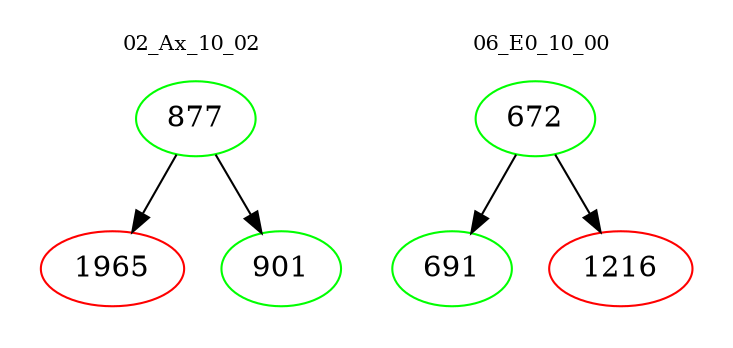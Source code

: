 digraph{
subgraph cluster_0 {
color = white
label = "02_Ax_10_02";
fontsize=10;
T0_877 [label="877", color="green"]
T0_877 -> T0_1965 [color="black"]
T0_1965 [label="1965", color="red"]
T0_877 -> T0_901 [color="black"]
T0_901 [label="901", color="green"]
}
subgraph cluster_1 {
color = white
label = "06_E0_10_00";
fontsize=10;
T1_672 [label="672", color="green"]
T1_672 -> T1_691 [color="black"]
T1_691 [label="691", color="green"]
T1_672 -> T1_1216 [color="black"]
T1_1216 [label="1216", color="red"]
}
}
